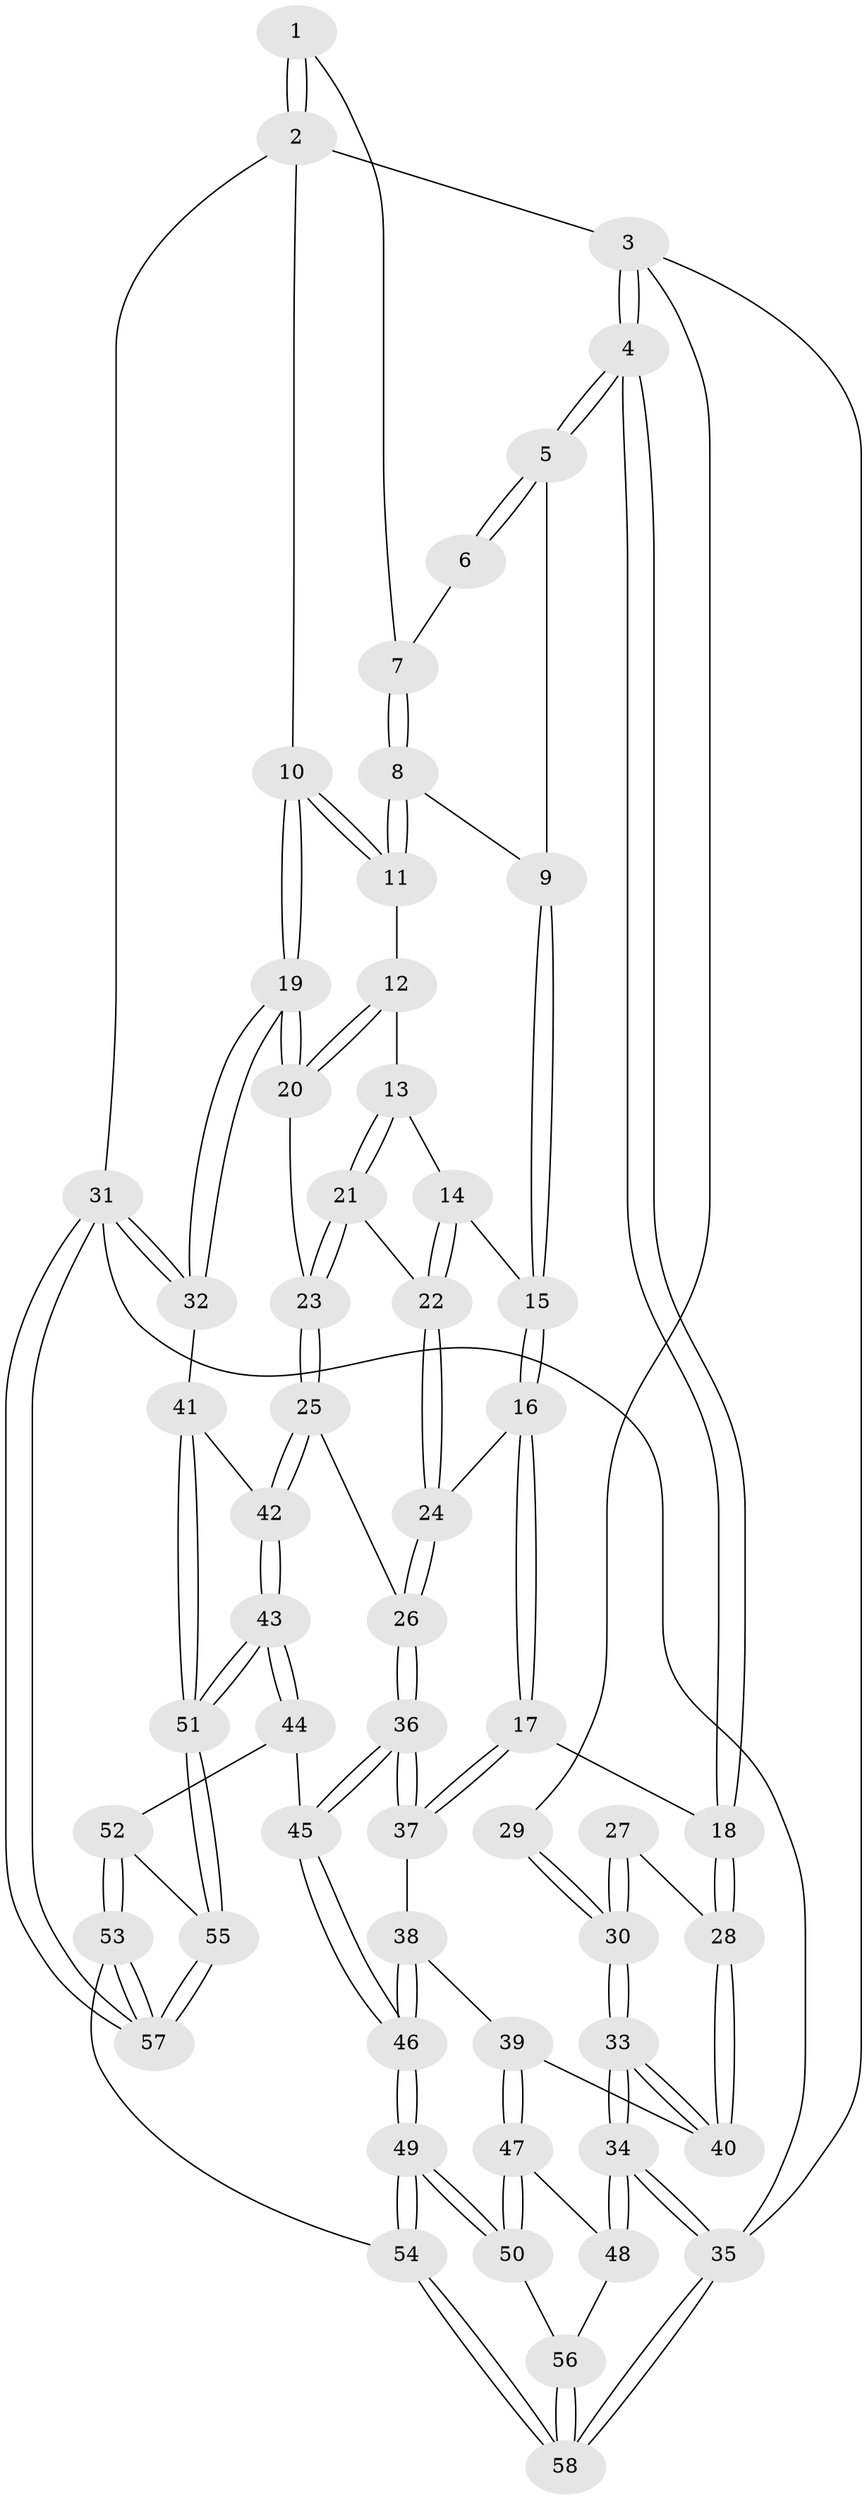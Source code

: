 // coarse degree distribution, {4: 0.5294117647058824, 5: 0.29411764705882354, 6: 0.11764705882352941, 3: 0.029411764705882353, 7: 0.029411764705882353}
// Generated by graph-tools (version 1.1) at 2025/24/03/03/25 07:24:35]
// undirected, 58 vertices, 142 edges
graph export_dot {
graph [start="1"]
  node [color=gray90,style=filled];
  1 [pos="+0.7685916803283446+0"];
  2 [pos="+1+0"];
  3 [pos="+0+0"];
  4 [pos="+0.16668916384071258+0"];
  5 [pos="+0.17048094694322025+0"];
  6 [pos="+0.49573770957785396+0"];
  7 [pos="+0.6801190890141598+0.1423956539183434"];
  8 [pos="+0.6817090242710352+0.16895572974180287"];
  9 [pos="+0.6529855403937169+0.19323267152295392"];
  10 [pos="+1+0"];
  11 [pos="+0.929833563812386+0.16281379775152108"];
  12 [pos="+0.8807609802566236+0.27881133786094986"];
  13 [pos="+0.7790640495205048+0.349270959611955"];
  14 [pos="+0.77285321171744+0.3481051305410261"];
  15 [pos="+0.6135817818546766+0.3054222757621652"];
  16 [pos="+0.5029486596270243+0.4051253766240084"];
  17 [pos="+0.49504931424330817+0.40921962748657204"];
  18 [pos="+0.35450678755541865+0.37593088880367626"];
  19 [pos="+1+0.4848718878077277"];
  20 [pos="+0.9391974107831716+0.48085255433536506"];
  21 [pos="+0.7969068947840813+0.4387170653595136"];
  22 [pos="+0.703568852072081+0.44988947632225074"];
  23 [pos="+0.8621546339228838+0.5250311890211243"];
  24 [pos="+0.6808236580318883+0.455828595609727"];
  25 [pos="+0.8182366260237226+0.6023438886149444"];
  26 [pos="+0.8127576130943177+0.6042475202630427"];
  27 [pos="+0.09377661556199204+0.41348175595101533"];
  28 [pos="+0.2730847109287281+0.46680575916559797"];
  29 [pos="+0+0"];
  30 [pos="+0+0.5661156233148543"];
  31 [pos="+1+1"];
  32 [pos="+1+0.6857303207335387"];
  33 [pos="+0+0.6012177172480566"];
  34 [pos="+0+1"];
  35 [pos="+0+1"];
  36 [pos="+0.6993722672385728+0.673818416889756"];
  37 [pos="+0.5116081180694483+0.4531416230700844"];
  38 [pos="+0.4685846196081024+0.710292757896968"];
  39 [pos="+0.21423732135564952+0.6182279518223934"];
  40 [pos="+0.2138675741971714+0.6170891604983808"];
  41 [pos="+0.9899474977208392+0.7210741093007612"];
  42 [pos="+0.9039907106092856+0.6792675465064759"];
  43 [pos="+0.8365896336452863+0.8080266607237782"];
  44 [pos="+0.7496615067992668+0.7548094569319121"];
  45 [pos="+0.6961947282282173+0.6823349553366781"];
  46 [pos="+0.5375004140849423+0.8250748280150522"];
  47 [pos="+0.2130153885390648+0.6781800502562897"];
  48 [pos="+0.18136764459637514+0.7300302754499822"];
  49 [pos="+0.5171540953633909+0.9039861972118274"];
  50 [pos="+0.3398827746984571+0.8492255169371924"];
  51 [pos="+0.8893440527711596+0.8979676148314178"];
  52 [pos="+0.7522192449317825+0.8226836047889429"];
  53 [pos="+0.5970848077612461+1"];
  54 [pos="+0.5821888772059312+1"];
  55 [pos="+0.8872944627496194+0.9666769830252894"];
  56 [pos="+0.1780603805496882+0.9707027007241796"];
  57 [pos="+0.905540272819531+1"];
  58 [pos="+0+1"];
  1 -- 2;
  1 -- 2;
  1 -- 7;
  2 -- 3;
  2 -- 10;
  2 -- 31;
  3 -- 4;
  3 -- 4;
  3 -- 29;
  3 -- 35;
  4 -- 5;
  4 -- 5;
  4 -- 18;
  4 -- 18;
  5 -- 6;
  5 -- 6;
  5 -- 9;
  6 -- 7;
  7 -- 8;
  7 -- 8;
  8 -- 9;
  8 -- 11;
  8 -- 11;
  9 -- 15;
  9 -- 15;
  10 -- 11;
  10 -- 11;
  10 -- 19;
  10 -- 19;
  11 -- 12;
  12 -- 13;
  12 -- 20;
  12 -- 20;
  13 -- 14;
  13 -- 21;
  13 -- 21;
  14 -- 15;
  14 -- 22;
  14 -- 22;
  15 -- 16;
  15 -- 16;
  16 -- 17;
  16 -- 17;
  16 -- 24;
  17 -- 18;
  17 -- 37;
  17 -- 37;
  18 -- 28;
  18 -- 28;
  19 -- 20;
  19 -- 20;
  19 -- 32;
  19 -- 32;
  20 -- 23;
  21 -- 22;
  21 -- 23;
  21 -- 23;
  22 -- 24;
  22 -- 24;
  23 -- 25;
  23 -- 25;
  24 -- 26;
  24 -- 26;
  25 -- 26;
  25 -- 42;
  25 -- 42;
  26 -- 36;
  26 -- 36;
  27 -- 28;
  27 -- 30;
  27 -- 30;
  28 -- 40;
  28 -- 40;
  29 -- 30;
  29 -- 30;
  30 -- 33;
  30 -- 33;
  31 -- 32;
  31 -- 32;
  31 -- 57;
  31 -- 57;
  31 -- 35;
  32 -- 41;
  33 -- 34;
  33 -- 34;
  33 -- 40;
  33 -- 40;
  34 -- 35;
  34 -- 35;
  34 -- 48;
  34 -- 48;
  35 -- 58;
  35 -- 58;
  36 -- 37;
  36 -- 37;
  36 -- 45;
  36 -- 45;
  37 -- 38;
  38 -- 39;
  38 -- 46;
  38 -- 46;
  39 -- 40;
  39 -- 47;
  39 -- 47;
  41 -- 42;
  41 -- 51;
  41 -- 51;
  42 -- 43;
  42 -- 43;
  43 -- 44;
  43 -- 44;
  43 -- 51;
  43 -- 51;
  44 -- 45;
  44 -- 52;
  45 -- 46;
  45 -- 46;
  46 -- 49;
  46 -- 49;
  47 -- 48;
  47 -- 50;
  47 -- 50;
  48 -- 56;
  49 -- 50;
  49 -- 50;
  49 -- 54;
  49 -- 54;
  50 -- 56;
  51 -- 55;
  51 -- 55;
  52 -- 53;
  52 -- 53;
  52 -- 55;
  53 -- 54;
  53 -- 57;
  53 -- 57;
  54 -- 58;
  54 -- 58;
  55 -- 57;
  55 -- 57;
  56 -- 58;
  56 -- 58;
}
